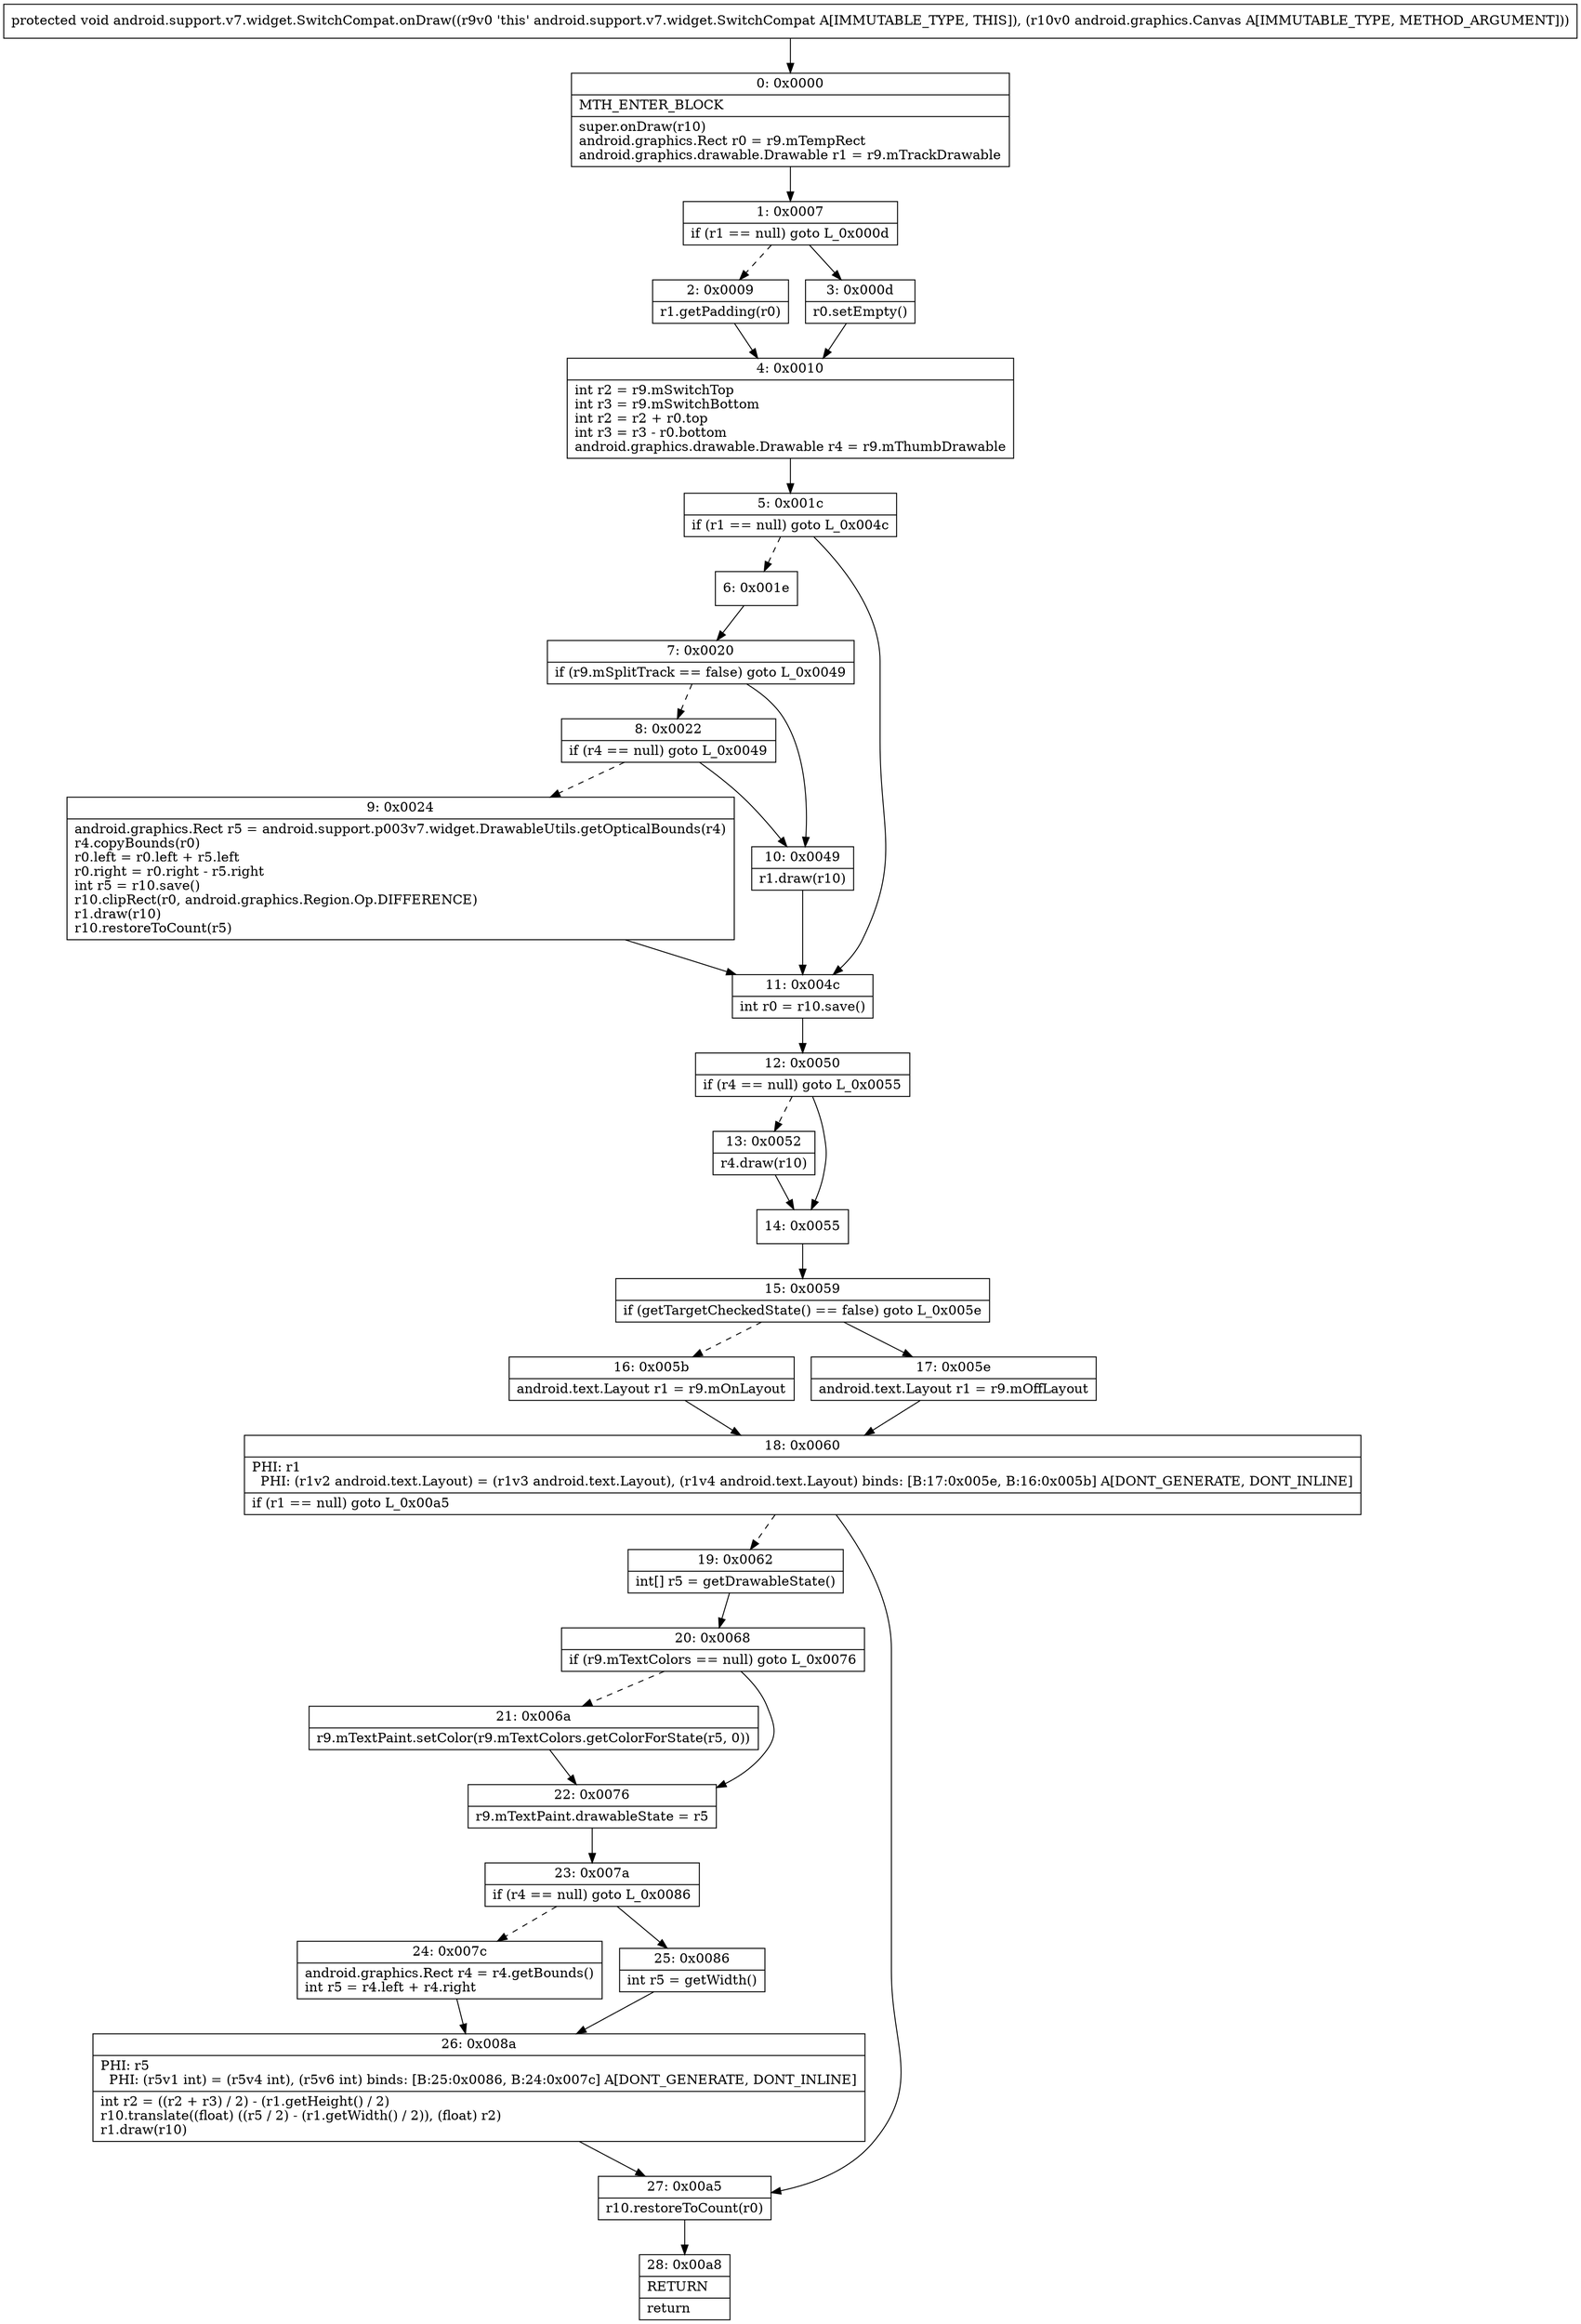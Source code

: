 digraph "CFG forandroid.support.v7.widget.SwitchCompat.onDraw(Landroid\/graphics\/Canvas;)V" {
Node_0 [shape=record,label="{0\:\ 0x0000|MTH_ENTER_BLOCK\l|super.onDraw(r10)\landroid.graphics.Rect r0 = r9.mTempRect\landroid.graphics.drawable.Drawable r1 = r9.mTrackDrawable\l}"];
Node_1 [shape=record,label="{1\:\ 0x0007|if (r1 == null) goto L_0x000d\l}"];
Node_2 [shape=record,label="{2\:\ 0x0009|r1.getPadding(r0)\l}"];
Node_3 [shape=record,label="{3\:\ 0x000d|r0.setEmpty()\l}"];
Node_4 [shape=record,label="{4\:\ 0x0010|int r2 = r9.mSwitchTop\lint r3 = r9.mSwitchBottom\lint r2 = r2 + r0.top\lint r3 = r3 \- r0.bottom\landroid.graphics.drawable.Drawable r4 = r9.mThumbDrawable\l}"];
Node_5 [shape=record,label="{5\:\ 0x001c|if (r1 == null) goto L_0x004c\l}"];
Node_6 [shape=record,label="{6\:\ 0x001e}"];
Node_7 [shape=record,label="{7\:\ 0x0020|if (r9.mSplitTrack == false) goto L_0x0049\l}"];
Node_8 [shape=record,label="{8\:\ 0x0022|if (r4 == null) goto L_0x0049\l}"];
Node_9 [shape=record,label="{9\:\ 0x0024|android.graphics.Rect r5 = android.support.p003v7.widget.DrawableUtils.getOpticalBounds(r4)\lr4.copyBounds(r0)\lr0.left = r0.left + r5.left\lr0.right = r0.right \- r5.right\lint r5 = r10.save()\lr10.clipRect(r0, android.graphics.Region.Op.DIFFERENCE)\lr1.draw(r10)\lr10.restoreToCount(r5)\l}"];
Node_10 [shape=record,label="{10\:\ 0x0049|r1.draw(r10)\l}"];
Node_11 [shape=record,label="{11\:\ 0x004c|int r0 = r10.save()\l}"];
Node_12 [shape=record,label="{12\:\ 0x0050|if (r4 == null) goto L_0x0055\l}"];
Node_13 [shape=record,label="{13\:\ 0x0052|r4.draw(r10)\l}"];
Node_14 [shape=record,label="{14\:\ 0x0055}"];
Node_15 [shape=record,label="{15\:\ 0x0059|if (getTargetCheckedState() == false) goto L_0x005e\l}"];
Node_16 [shape=record,label="{16\:\ 0x005b|android.text.Layout r1 = r9.mOnLayout\l}"];
Node_17 [shape=record,label="{17\:\ 0x005e|android.text.Layout r1 = r9.mOffLayout\l}"];
Node_18 [shape=record,label="{18\:\ 0x0060|PHI: r1 \l  PHI: (r1v2 android.text.Layout) = (r1v3 android.text.Layout), (r1v4 android.text.Layout) binds: [B:17:0x005e, B:16:0x005b] A[DONT_GENERATE, DONT_INLINE]\l|if (r1 == null) goto L_0x00a5\l}"];
Node_19 [shape=record,label="{19\:\ 0x0062|int[] r5 = getDrawableState()\l}"];
Node_20 [shape=record,label="{20\:\ 0x0068|if (r9.mTextColors == null) goto L_0x0076\l}"];
Node_21 [shape=record,label="{21\:\ 0x006a|r9.mTextPaint.setColor(r9.mTextColors.getColorForState(r5, 0))\l}"];
Node_22 [shape=record,label="{22\:\ 0x0076|r9.mTextPaint.drawableState = r5\l}"];
Node_23 [shape=record,label="{23\:\ 0x007a|if (r4 == null) goto L_0x0086\l}"];
Node_24 [shape=record,label="{24\:\ 0x007c|android.graphics.Rect r4 = r4.getBounds()\lint r5 = r4.left + r4.right\l}"];
Node_25 [shape=record,label="{25\:\ 0x0086|int r5 = getWidth()\l}"];
Node_26 [shape=record,label="{26\:\ 0x008a|PHI: r5 \l  PHI: (r5v1 int) = (r5v4 int), (r5v6 int) binds: [B:25:0x0086, B:24:0x007c] A[DONT_GENERATE, DONT_INLINE]\l|int r2 = ((r2 + r3) \/ 2) \- (r1.getHeight() \/ 2)\lr10.translate((float) ((r5 \/ 2) \- (r1.getWidth() \/ 2)), (float) r2)\lr1.draw(r10)\l}"];
Node_27 [shape=record,label="{27\:\ 0x00a5|r10.restoreToCount(r0)\l}"];
Node_28 [shape=record,label="{28\:\ 0x00a8|RETURN\l|return\l}"];
MethodNode[shape=record,label="{protected void android.support.v7.widget.SwitchCompat.onDraw((r9v0 'this' android.support.v7.widget.SwitchCompat A[IMMUTABLE_TYPE, THIS]), (r10v0 android.graphics.Canvas A[IMMUTABLE_TYPE, METHOD_ARGUMENT])) }"];
MethodNode -> Node_0;
Node_0 -> Node_1;
Node_1 -> Node_2[style=dashed];
Node_1 -> Node_3;
Node_2 -> Node_4;
Node_3 -> Node_4;
Node_4 -> Node_5;
Node_5 -> Node_6[style=dashed];
Node_5 -> Node_11;
Node_6 -> Node_7;
Node_7 -> Node_8[style=dashed];
Node_7 -> Node_10;
Node_8 -> Node_9[style=dashed];
Node_8 -> Node_10;
Node_9 -> Node_11;
Node_10 -> Node_11;
Node_11 -> Node_12;
Node_12 -> Node_13[style=dashed];
Node_12 -> Node_14;
Node_13 -> Node_14;
Node_14 -> Node_15;
Node_15 -> Node_16[style=dashed];
Node_15 -> Node_17;
Node_16 -> Node_18;
Node_17 -> Node_18;
Node_18 -> Node_19[style=dashed];
Node_18 -> Node_27;
Node_19 -> Node_20;
Node_20 -> Node_21[style=dashed];
Node_20 -> Node_22;
Node_21 -> Node_22;
Node_22 -> Node_23;
Node_23 -> Node_24[style=dashed];
Node_23 -> Node_25;
Node_24 -> Node_26;
Node_25 -> Node_26;
Node_26 -> Node_27;
Node_27 -> Node_28;
}

